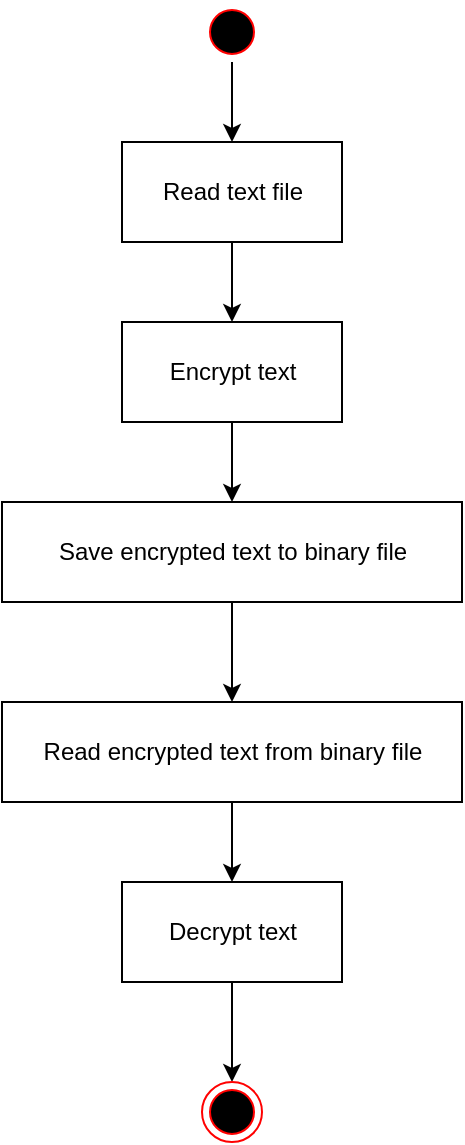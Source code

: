 <mxfile version="20.3.2" type="google"><diagram id="HDOVH7N7LnF2oM3qd1qg" name="Page-1"><mxGraphModel grid="1" page="1" gridSize="10" guides="1" tooltips="1" connect="1" arrows="1" fold="1" pageScale="1" pageWidth="850" pageHeight="1100" math="0" shadow="0"><root><mxCell id="0"/><mxCell id="1" parent="0"/><mxCell id="PM1vTmwjAHrbti4QOhcE-19" style="edgeStyle=orthogonalEdgeStyle;rounded=0;orthogonalLoop=1;jettySize=auto;html=1;exitX=0.5;exitY=1;exitDx=0;exitDy=0;entryX=0.5;entryY=0;entryDx=0;entryDy=0;" edge="1" parent="1" source="PM1vTmwjAHrbti4QOhcE-1" target="PM1vTmwjAHrbti4QOhcE-4"><mxGeometry relative="1" as="geometry"/></mxCell><mxCell id="PM1vTmwjAHrbti4QOhcE-1" value="" style="ellipse;html=1;shape=startState;fillColor=#000000;strokeColor=#ff0000;" vertex="1" parent="1"><mxGeometry x="400" y="60" width="30" height="30" as="geometry"/></mxCell><mxCell id="PM1vTmwjAHrbti4QOhcE-10" style="edgeStyle=orthogonalEdgeStyle;rounded=0;orthogonalLoop=1;jettySize=auto;html=1;exitX=0.5;exitY=1;exitDx=0;exitDy=0;entryX=0.5;entryY=0;entryDx=0;entryDy=0;" edge="1" parent="1" source="PM1vTmwjAHrbti4QOhcE-4" target="PM1vTmwjAHrbti4QOhcE-5"><mxGeometry relative="1" as="geometry"/></mxCell><mxCell id="PM1vTmwjAHrbti4QOhcE-4" value="Read text file" style="html=1;" vertex="1" parent="1"><mxGeometry x="360" y="130" width="110" height="50" as="geometry"/></mxCell><mxCell id="PM1vTmwjAHrbti4QOhcE-11" style="edgeStyle=orthogonalEdgeStyle;rounded=0;orthogonalLoop=1;jettySize=auto;html=1;exitX=0.5;exitY=1;exitDx=0;exitDy=0;entryX=0.5;entryY=0;entryDx=0;entryDy=0;" edge="1" parent="1" source="PM1vTmwjAHrbti4QOhcE-5" target="PM1vTmwjAHrbti4QOhcE-6"><mxGeometry relative="1" as="geometry"/></mxCell><mxCell id="PM1vTmwjAHrbti4QOhcE-5" value="Encrypt text" style="html=1;" vertex="1" parent="1"><mxGeometry x="360" y="220" width="110" height="50" as="geometry"/></mxCell><mxCell id="PM1vTmwjAHrbti4QOhcE-12" style="edgeStyle=orthogonalEdgeStyle;rounded=0;orthogonalLoop=1;jettySize=auto;html=1;exitX=0.5;exitY=1;exitDx=0;exitDy=0;entryX=0.5;entryY=0;entryDx=0;entryDy=0;" edge="1" parent="1" source="PM1vTmwjAHrbti4QOhcE-6" target="PM1vTmwjAHrbti4QOhcE-7"><mxGeometry relative="1" as="geometry"/></mxCell><mxCell id="PM1vTmwjAHrbti4QOhcE-6" value="Save encrypted text to binary file" style="html=1;" vertex="1" parent="1"><mxGeometry x="300" y="310" width="230" height="50" as="geometry"/></mxCell><mxCell id="PM1vTmwjAHrbti4QOhcE-13" style="edgeStyle=orthogonalEdgeStyle;rounded=0;orthogonalLoop=1;jettySize=auto;html=1;exitX=0.5;exitY=1;exitDx=0;exitDy=0;entryX=0.5;entryY=0;entryDx=0;entryDy=0;" edge="1" parent="1" source="PM1vTmwjAHrbti4QOhcE-7" target="PM1vTmwjAHrbti4QOhcE-8"><mxGeometry relative="1" as="geometry"/></mxCell><mxCell id="PM1vTmwjAHrbti4QOhcE-7" value="Read encrypted text from binary file" style="html=1;" vertex="1" parent="1"><mxGeometry x="300" y="410" width="230" height="50" as="geometry"/></mxCell><mxCell id="PM1vTmwjAHrbti4QOhcE-18" style="edgeStyle=orthogonalEdgeStyle;rounded=0;orthogonalLoop=1;jettySize=auto;html=1;exitX=0.5;exitY=1;exitDx=0;exitDy=0;entryX=0.5;entryY=0;entryDx=0;entryDy=0;" edge="1" parent="1" source="PM1vTmwjAHrbti4QOhcE-8" target="PM1vTmwjAHrbti4QOhcE-3"><mxGeometry relative="1" as="geometry"/></mxCell><mxCell id="PM1vTmwjAHrbti4QOhcE-8" value="Decrypt text" style="html=1;" vertex="1" parent="1"><mxGeometry x="360" y="500" width="110" height="50" as="geometry"/></mxCell><mxCell id="PM1vTmwjAHrbti4QOhcE-3" value="" style="ellipse;html=1;shape=endState;fillColor=#000000;strokeColor=#ff0000;" vertex="1" parent="1"><mxGeometry x="400" y="600" width="30" height="30" as="geometry"/></mxCell></root></mxGraphModel></diagram></mxfile>